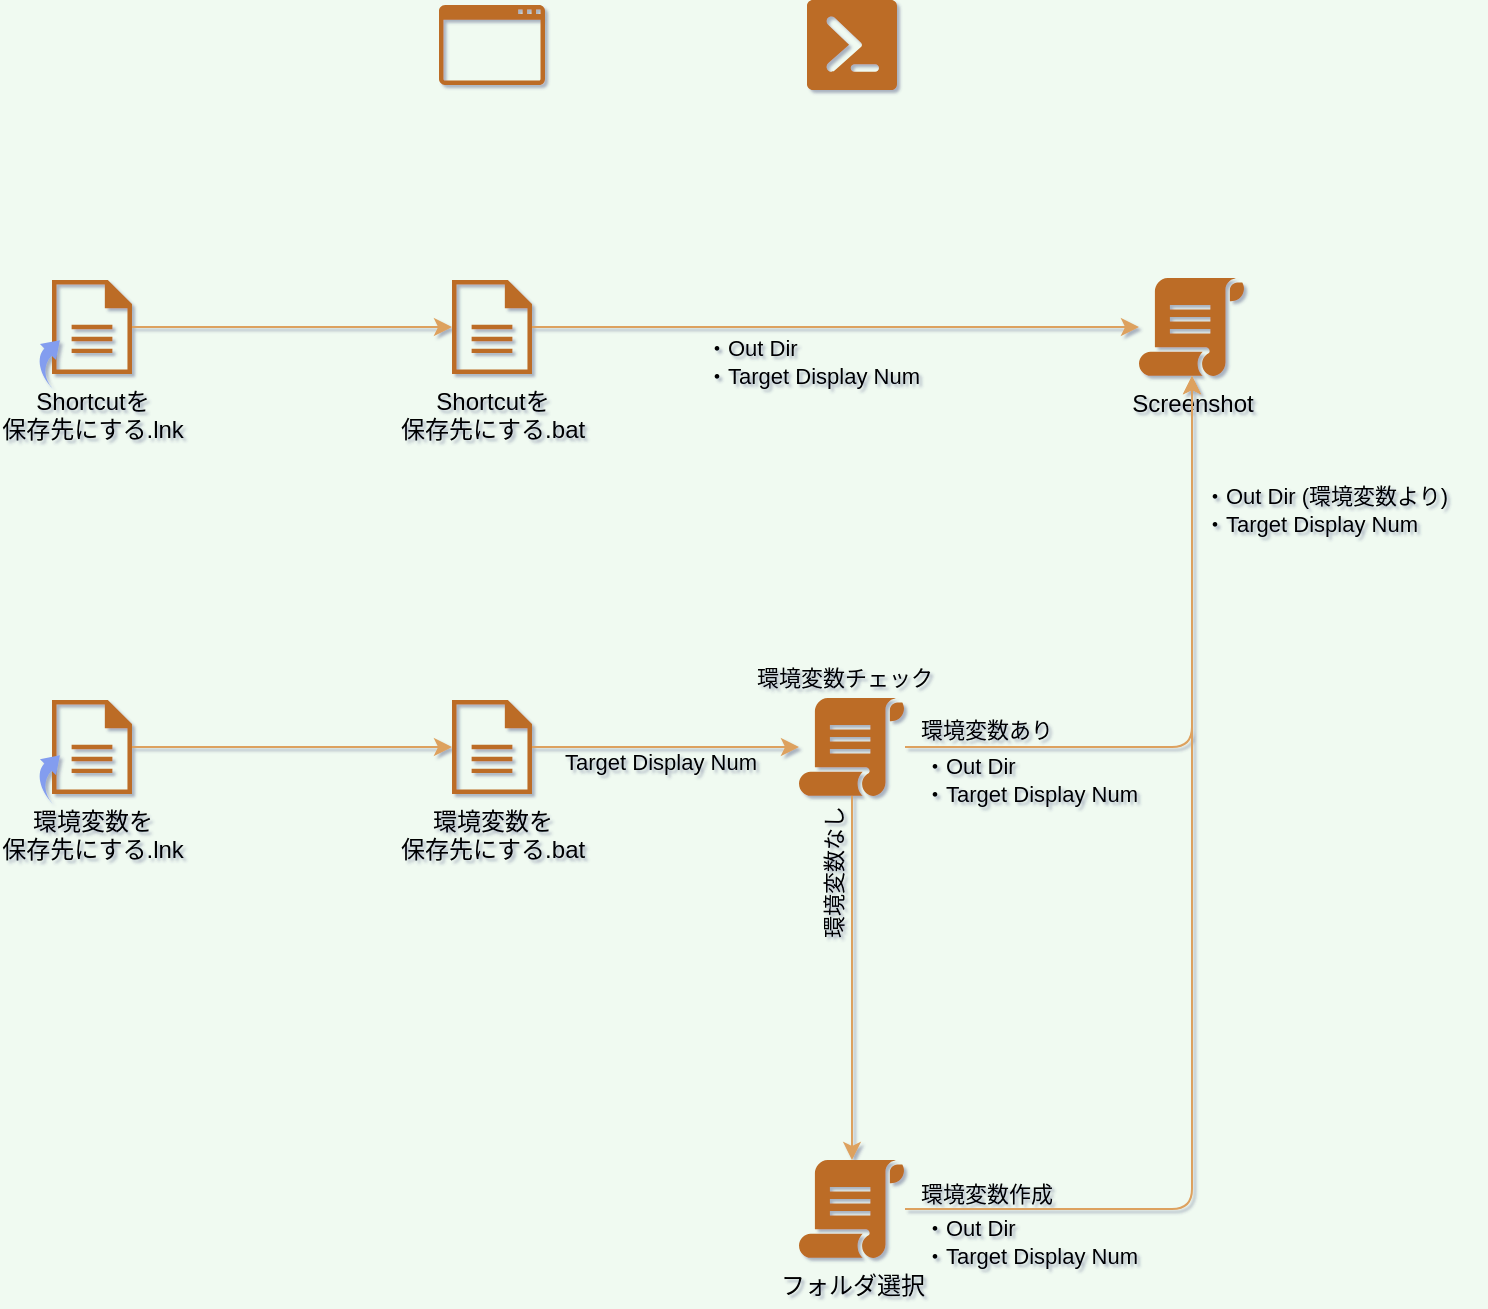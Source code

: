 <mxfile version="15.3.8" type="device" pages="2"><diagram id="mBbAIo7GkRoMhO9VwBkZ" name="ページ1"><mxGraphModel dx="906" dy="571" grid="1" gridSize="10" guides="1" tooltips="1" connect="1" arrows="1" fold="1" page="1" pageScale="1" pageWidth="827" pageHeight="1169" background="#F0FAF1" math="0" shadow="1"><root><mxCell id="0"/><mxCell id="1" parent="0"/><mxCell id="tq5a4KyijW_vhVAsMALt-14" style="edgeStyle=orthogonalEdgeStyle;orthogonalLoop=1;jettySize=auto;html=1;labelBackgroundColor=#283618;strokeColor=#DDA15E;fontColor=#FEFAE0;" parent="1" source="tq5a4KyijW_vhVAsMALt-1" target="tq5a4KyijW_vhVAsMALt-11" edge="1"><mxGeometry relative="1" as="geometry"/></mxCell><mxCell id="tq5a4KyijW_vhVAsMALt-15" value="環境変数あり" style="edgeLabel;html=1;align=center;verticalAlign=middle;resizable=0;points=[];labelBackgroundColor=none;fontColor=default;rounded=1;" parent="tq5a4KyijW_vhVAsMALt-14" vertex="1" connectable="0"><mxGeometry x="-0.325" y="2" relative="1" as="geometry"><mxPoint x="-71" y="-7" as="offset"/></mxGeometry></mxCell><mxCell id="tq5a4KyijW_vhVAsMALt-25" value="&lt;span style=&quot;&quot;&gt;・Out Dir&lt;/span&gt;&lt;br style=&quot;&quot;&gt;&lt;span style=&quot;&quot;&gt;・Target Display Num&lt;/span&gt;" style="edgeLabel;html=1;align=left;verticalAlign=middle;resizable=0;points=[];fontSize=11;labelBackgroundColor=none;fontColor=default;rounded=1;" parent="tq5a4KyijW_vhVAsMALt-14" vertex="1" connectable="0"><mxGeometry x="-0.355" y="-1" relative="1" as="geometry"><mxPoint x="-99" y="15" as="offset"/></mxGeometry></mxCell><mxCell id="tq5a4KyijW_vhVAsMALt-17" style="edgeStyle=orthogonalEdgeStyle;orthogonalLoop=1;jettySize=auto;html=1;labelBackgroundColor=#283618;strokeColor=#DDA15E;fontColor=#FEFAE0;" parent="1" source="tq5a4KyijW_vhVAsMALt-1" target="tq5a4KyijW_vhVAsMALt-16" edge="1"><mxGeometry relative="1" as="geometry"/></mxCell><mxCell id="tq5a4KyijW_vhVAsMALt-18" value="環境変数なし" style="edgeLabel;html=1;align=center;verticalAlign=middle;resizable=0;points=[];horizontal=0;labelBackgroundColor=none;fontColor=default;rounded=1;" parent="tq5a4KyijW_vhVAsMALt-17" vertex="1" connectable="0"><mxGeometry x="-0.304" relative="1" as="geometry"><mxPoint x="-9" y="-25" as="offset"/></mxGeometry></mxCell><mxCell id="tq5a4KyijW_vhVAsMALt-1" value="" style="pointerEvents=1;shadow=0;dashed=0;html=1;strokeColor=none;fillColor=#BC6C25;labelPosition=center;verticalLabelPosition=bottom;verticalAlign=top;outlineConnect=0;align=center;shape=mxgraph.office.concepts.script;fontColor=#FEFAE0;rounded=1;" parent="1" vertex="1"><mxGeometry x="413.5" y="389" width="53" height="49" as="geometry"/></mxCell><mxCell id="tq5a4KyijW_vhVAsMALt-2" value="" style="pointerEvents=1;shadow=0;dashed=0;html=1;strokeColor=none;fillColor=#BC6C25;labelPosition=center;verticalLabelPosition=bottom;verticalAlign=top;outlineConnect=0;align=center;shape=mxgraph.office.concepts.powershell;fontColor=#FEFAE0;rounded=1;" parent="1" vertex="1"><mxGeometry x="417.5" y="40" width="45" height="45" as="geometry"/></mxCell><mxCell id="tq5a4KyijW_vhVAsMALt-3" value="" style="pointerEvents=1;shadow=0;dashed=0;html=1;strokeColor=none;fillColor=#BC6C25;labelPosition=center;verticalLabelPosition=bottom;verticalAlign=top;outlineConnect=0;align=center;shape=mxgraph.office.concepts.application_generic;fontColor=#FEFAE0;rounded=1;" parent="1" vertex="1"><mxGeometry x="233.5" y="42.5" width="53" height="40" as="geometry"/></mxCell><mxCell id="tq5a4KyijW_vhVAsMALt-12" style="edgeStyle=orthogonalEdgeStyle;orthogonalLoop=1;jettySize=auto;html=1;labelBackgroundColor=#283618;strokeColor=#DDA15E;fontColor=#FEFAE0;" parent="1" source="tq5a4KyijW_vhVAsMALt-5" target="tq5a4KyijW_vhVAsMALt-11" edge="1"><mxGeometry relative="1" as="geometry"/></mxCell><mxCell id="tq5a4KyijW_vhVAsMALt-13" value="・Out Dir&lt;br&gt;・Target Display Num" style="edgeLabel;html=1;align=left;verticalAlign=middle;resizable=0;points=[];labelBackgroundColor=none;fontColor=default;rounded=1;" parent="tq5a4KyijW_vhVAsMALt-12" vertex="1" connectable="0"><mxGeometry x="-0.298" y="2" relative="1" as="geometry"><mxPoint x="-22" y="19" as="offset"/></mxGeometry></mxCell><mxCell id="tq5a4KyijW_vhVAsMALt-5" value="Shortcutを&lt;br&gt;保存先にする.bat" style="pointerEvents=1;shadow=0;dashed=0;html=1;strokeColor=none;fillColor=#BC6C25;labelPosition=center;verticalLabelPosition=bottom;verticalAlign=top;outlineConnect=0;align=center;shape=mxgraph.office.concepts.document;fontColor=default;rounded=1;" parent="1" vertex="1"><mxGeometry x="240" y="180" width="40" height="47" as="geometry"/></mxCell><mxCell id="tq5a4KyijW_vhVAsMALt-9" style="edgeStyle=orthogonalEdgeStyle;orthogonalLoop=1;jettySize=auto;html=1;labelBackgroundColor=#283618;strokeColor=#DDA15E;fontColor=#FEFAE0;" parent="1" source="tq5a4KyijW_vhVAsMALt-6" target="tq5a4KyijW_vhVAsMALt-1" edge="1"><mxGeometry relative="1" as="geometry"/></mxCell><mxCell id="tq5a4KyijW_vhVAsMALt-10" value="Target Display Num" style="edgeLabel;html=1;align=center;verticalAlign=middle;resizable=0;points=[];labelBackgroundColor=none;fontColor=default;rounded=1;" parent="tq5a4KyijW_vhVAsMALt-9" vertex="1" connectable="0"><mxGeometry x="-0.243" y="-2" relative="1" as="geometry"><mxPoint x="13" y="5" as="offset"/></mxGeometry></mxCell><mxCell id="tq5a4KyijW_vhVAsMALt-6" value="環境変数を&lt;br&gt;保存先にする.bat" style="pointerEvents=1;shadow=0;dashed=0;html=1;strokeColor=none;fillColor=#BC6C25;labelPosition=center;verticalLabelPosition=bottom;verticalAlign=top;outlineConnect=0;align=center;shape=mxgraph.office.concepts.document;fontColor=default;rounded=1;" parent="1" vertex="1"><mxGeometry x="240" y="390" width="40" height="47" as="geometry"/></mxCell><mxCell id="tq5a4KyijW_vhVAsMALt-11" value="Screenshot" style="pointerEvents=1;shadow=0;dashed=0;html=1;strokeColor=none;fillColor=#BC6C25;labelPosition=center;verticalLabelPosition=bottom;verticalAlign=top;outlineConnect=0;align=center;shape=mxgraph.office.concepts.script;fontColor=default;rounded=1;" parent="1" vertex="1"><mxGeometry x="583.5" y="179" width="53" height="49" as="geometry"/></mxCell><mxCell id="tq5a4KyijW_vhVAsMALt-19" style="edgeStyle=orthogonalEdgeStyle;orthogonalLoop=1;jettySize=auto;html=1;labelBackgroundColor=#283618;strokeColor=#DDA15E;fontColor=#FEFAE0;" parent="1" source="tq5a4KyijW_vhVAsMALt-16" target="tq5a4KyijW_vhVAsMALt-11" edge="1"><mxGeometry relative="1" as="geometry"/></mxCell><mxCell id="tq5a4KyijW_vhVAsMALt-20" value="環境変数作成" style="edgeLabel;html=1;align=center;verticalAlign=middle;resizable=0;points=[];labelBackgroundColor=none;fontColor=default;rounded=1;" parent="tq5a4KyijW_vhVAsMALt-19" vertex="1" connectable="0"><mxGeometry x="-0.582" relative="1" as="geometry"><mxPoint x="-77" y="-8" as="offset"/></mxGeometry></mxCell><mxCell id="tq5a4KyijW_vhVAsMALt-26" value="&lt;span style=&quot;&quot;&gt;・Out Dir&lt;/span&gt;&lt;br style=&quot;&quot;&gt;&lt;span style=&quot;&quot;&gt;・Target Display Num&lt;/span&gt;" style="edgeLabel;html=1;align=left;verticalAlign=middle;resizable=0;points=[];fontSize=11;labelBackgroundColor=none;fontColor=default;rounded=1;" parent="tq5a4KyijW_vhVAsMALt-19" vertex="1" connectable="0"><mxGeometry x="-0.631" relative="1" as="geometry"><mxPoint x="-96" y="16" as="offset"/></mxGeometry></mxCell><mxCell id="tq5a4KyijW_vhVAsMALt-16" value="フォルダ選択" style="pointerEvents=1;shadow=0;dashed=0;html=1;strokeColor=none;fillColor=#BC6C25;labelPosition=center;verticalLabelPosition=bottom;verticalAlign=top;outlineConnect=0;align=center;shape=mxgraph.office.concepts.script;fontColor=default;rounded=1;" parent="1" vertex="1"><mxGeometry x="413.5" y="620" width="53" height="49" as="geometry"/></mxCell><mxCell id="tq5a4KyijW_vhVAsMALt-21" value="・Out Dir (環境変数より)&lt;br&gt;・Target Display Num" style="text;html=1;align=left;verticalAlign=middle;resizable=0;points=[];autosize=1;strokeColor=none;fillColor=none;fontSize=11;horizontal=1;fontColor=default;rounded=1;" parent="1" vertex="1"><mxGeometry x="613.5" y="280" width="140" height="30" as="geometry"/></mxCell><mxCell id="tq5a4KyijW_vhVAsMALt-24" value="環境変数チェック" style="text;html=1;align=center;verticalAlign=middle;resizable=0;points=[];autosize=1;strokeColor=none;fillColor=none;fontSize=11;fontColor=default;rounded=1;" parent="1" vertex="1"><mxGeometry x="386" y="369" width="100" height="20" as="geometry"/></mxCell><mxCell id="1l1d4Vkbhz-GGb5fUd7D-3" style="edgeStyle=orthogonalEdgeStyle;rounded=0;orthogonalLoop=1;jettySize=auto;html=1;fontSize=12;strokeColor=#DDA15E;" edge="1" parent="1" source="1l1d4Vkbhz-GGb5fUd7D-1" target="tq5a4KyijW_vhVAsMALt-5"><mxGeometry relative="1" as="geometry"/></mxCell><mxCell id="1l1d4Vkbhz-GGb5fUd7D-1" value="Shortcutを&lt;br&gt;保存先にする.lnk" style="pointerEvents=1;shadow=0;dashed=0;html=1;strokeColor=none;fillColor=#BC6C25;labelPosition=center;verticalLabelPosition=bottom;verticalAlign=top;outlineConnect=0;align=center;shape=mxgraph.office.concepts.document;fontColor=default;rounded=1;" vertex="1" parent="1"><mxGeometry x="40" y="180" width="40" height="47" as="geometry"/></mxCell><mxCell id="1l1d4Vkbhz-GGb5fUd7D-4" style="edgeStyle=orthogonalEdgeStyle;rounded=0;orthogonalLoop=1;jettySize=auto;html=1;fontSize=12;strokeColor=#DDA15E;" edge="1" parent="1" source="1l1d4Vkbhz-GGb5fUd7D-2" target="tq5a4KyijW_vhVAsMALt-6"><mxGeometry relative="1" as="geometry"/></mxCell><mxCell id="1l1d4Vkbhz-GGb5fUd7D-2" value="環境変数を&lt;br&gt;保存先にする.lnk" style="pointerEvents=1;shadow=0;dashed=0;html=1;strokeColor=none;fillColor=#BC6C25;labelPosition=center;verticalLabelPosition=bottom;verticalAlign=top;outlineConnect=0;align=center;shape=mxgraph.office.concepts.document;fontColor=default;rounded=1;" vertex="1" parent="1"><mxGeometry x="40" y="390" width="40" height="47" as="geometry"/></mxCell><mxCell id="1l1d4Vkbhz-GGb5fUd7D-6" value="" style="html=1;shadow=0;dashed=0;align=center;verticalAlign=middle;shape=mxgraph.arrows2.jumpInArrow;dy=2.56;dx=8.4;arrowHead=11.4;fontSize=12;rotation=-45;allowArrows=1;fillColor=#839DEF;strokeColor=none;fontColor=#ffffff;" vertex="1" parent="1"><mxGeometry x="30.39" y="417.59" width="19.61" height="20.41" as="geometry"/></mxCell><mxCell id="1l1d4Vkbhz-GGb5fUd7D-9" value="" style="html=1;shadow=0;dashed=0;align=center;verticalAlign=middle;shape=mxgraph.arrows2.jumpInArrow;dy=2.56;dx=8.4;arrowHead=11.4;fontSize=12;rotation=-45;allowArrows=1;fillColor=#839DEF;strokeColor=none;fontColor=#ffffff;" vertex="1" parent="1"><mxGeometry x="30.39" y="210" width="19.61" height="20.41" as="geometry"/></mxCell></root></mxGraphModel></diagram><diagram id="89mRWcPCfAq3ZxNkayDK" name="ページ2"><mxGraphModel dx="770" dy="485" grid="1" gridSize="10" guides="1" tooltips="1" connect="1" arrows="1" fold="1" page="1" pageScale="1" pageWidth="827" pageHeight="1169" math="0" shadow="0"><root><mxCell id="VkijFZ_ZCt0ozObZi0Qq-0"/><mxCell id="VkijFZ_ZCt0ozObZi0Qq-1" parent="VkijFZ_ZCt0ozObZi0Qq-0"/><mxCell id="VkijFZ_ZCt0ozObZi0Qq-2" value="" style="whiteSpace=wrap;html=1;aspect=fixed;shadow=1;" vertex="1" parent="VkijFZ_ZCt0ozObZi0Qq-1"><mxGeometry x="250" y="140" width="320" height="320" as="geometry"/></mxCell><mxCell id="VkijFZ_ZCt0ozObZi0Qq-3" value="設定" style="text;html=1;strokeColor=none;fillColor=none;align=center;verticalAlign=middle;whiteSpace=wrap;rounded=0;shadow=1;" vertex="1" parent="VkijFZ_ZCt0ozObZi0Qq-1"><mxGeometry x="280" y="200" width="40" height="20" as="geometry"/></mxCell><mxCell id="VkijFZ_ZCt0ozObZi0Qq-4" value="画像保存先：" style="rounded=0;whiteSpace=wrap;html=1;shadow=0;align=right;" vertex="1" parent="VkijFZ_ZCt0ozObZi0Qq-1"><mxGeometry x="280" y="240" width="100" height="20" as="geometry"/></mxCell><mxCell id="VkijFZ_ZCt0ozObZi0Qq-5" value="" style="rounded=0;whiteSpace=wrap;html=1;shadow=0;" vertex="1" parent="VkijFZ_ZCt0ozObZi0Qq-1"><mxGeometry x="250" y="140" width="320" height="40" as="geometry"/></mxCell><mxCell id="VkijFZ_ZCt0ozObZi0Qq-6" value="×" style="rounded=0;whiteSpace=wrap;html=1;shadow=0;fontSize=22;" vertex="1" parent="VkijFZ_ZCt0ozObZi0Qq-1"><mxGeometry x="520" y="140" width="50" height="30" as="geometry"/></mxCell><mxCell id="VkijFZ_ZCt0ozObZi0Qq-7" value="□" style="rounded=0;whiteSpace=wrap;html=1;shadow=0;fontSize=22;" vertex="1" parent="VkijFZ_ZCt0ozObZi0Qq-1"><mxGeometry x="470" y="140" width="50" height="30" as="geometry"/></mxCell><mxCell id="VkijFZ_ZCt0ozObZi0Qq-8" value="‐" style="rounded=0;whiteSpace=wrap;html=1;shadow=0;fontSize=22;" vertex="1" parent="VkijFZ_ZCt0ozObZi0Qq-1"><mxGeometry x="420" y="140" width="50" height="30" as="geometry"/></mxCell><mxCell id="VkijFZ_ZCt0ozObZi0Qq-9" value="" style="rounded=0;whiteSpace=wrap;html=1;shadow=0;" vertex="1" parent="VkijFZ_ZCt0ozObZi0Qq-1"><mxGeometry x="380" y="240" width="120" height="20" as="geometry"/></mxCell><mxCell id="VkijFZ_ZCt0ozObZi0Qq-10" value="…" style="rounded=0;whiteSpace=wrap;html=1;shadow=0;fontSize=22;align=right;" vertex="1" parent="VkijFZ_ZCt0ozObZi0Qq-1"><mxGeometry x="500" y="240" width="40" height="20" as="geometry"/></mxCell><mxCell id="VkijFZ_ZCt0ozObZi0Qq-11" value="保存先情報削除" style="rounded=0;whiteSpace=wrap;html=1;shadow=0;fontSize=12;align=center;" vertex="1" parent="VkijFZ_ZCt0ozObZi0Qq-1"><mxGeometry x="280" y="270" width="170" height="30" as="geometry"/></mxCell><mxCell id="VkijFZ_ZCt0ozObZi0Qq-12" value="" style="rounded=0;whiteSpace=wrap;html=1;shadow=0;fontSize=12;align=center;" vertex="1" parent="VkijFZ_ZCt0ozObZi0Qq-1"><mxGeometry x="280" y="314" width="10" height="10" as="geometry"/></mxCell><mxCell id="VkijFZ_ZCt0ozObZi0Qq-13" value="保存後に画像を表示" style="text;html=1;strokeColor=none;fillColor=none;align=left;verticalAlign=middle;whiteSpace=wrap;rounded=0;shadow=1;" vertex="1" parent="VkijFZ_ZCt0ozObZi0Qq-1"><mxGeometry x="300" y="309" width="140" height="20" as="geometry"/></mxCell><mxCell id="VkijFZ_ZCt0ozObZi0Qq-14" value="OK" style="rounded=0;whiteSpace=wrap;html=1;shadow=0;fontSize=12;align=center;" vertex="1" parent="VkijFZ_ZCt0ozObZi0Qq-1"><mxGeometry x="470" y="400" width="70" height="30" as="geometry"/></mxCell><mxCell id="VkijFZ_ZCt0ozObZi0Qq-15" value="アンインストール" style="rounded=0;whiteSpace=wrap;html=1;shadow=0;fontSize=12;align=center;" vertex="1" parent="VkijFZ_ZCt0ozObZi0Qq-1"><mxGeometry x="280" y="350" width="170" height="30" as="geometry"/></mxCell></root></mxGraphModel></diagram></mxfile>